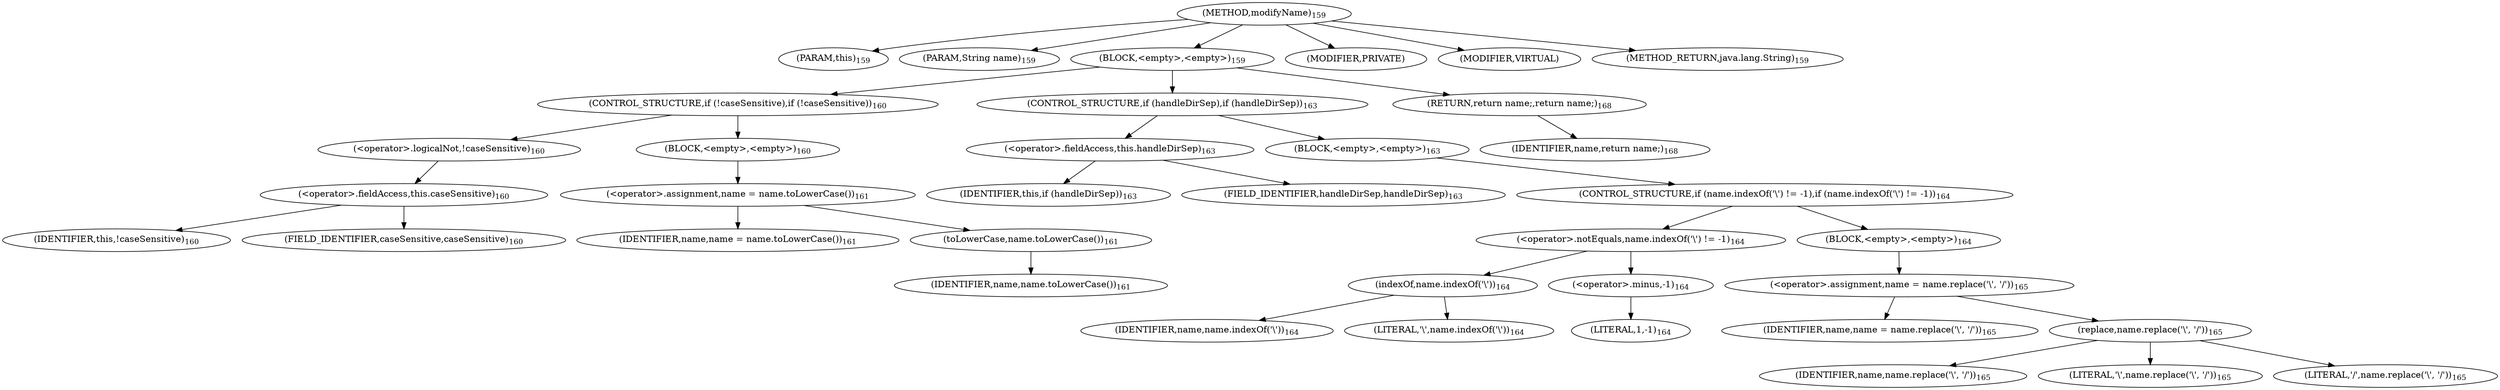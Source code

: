digraph "modifyName" {  
"247" [label = <(METHOD,modifyName)<SUB>159</SUB>> ]
"248" [label = <(PARAM,this)<SUB>159</SUB>> ]
"249" [label = <(PARAM,String name)<SUB>159</SUB>> ]
"250" [label = <(BLOCK,&lt;empty&gt;,&lt;empty&gt;)<SUB>159</SUB>> ]
"251" [label = <(CONTROL_STRUCTURE,if (!caseSensitive),if (!caseSensitive))<SUB>160</SUB>> ]
"252" [label = <(&lt;operator&gt;.logicalNot,!caseSensitive)<SUB>160</SUB>> ]
"253" [label = <(&lt;operator&gt;.fieldAccess,this.caseSensitive)<SUB>160</SUB>> ]
"254" [label = <(IDENTIFIER,this,!caseSensitive)<SUB>160</SUB>> ]
"255" [label = <(FIELD_IDENTIFIER,caseSensitive,caseSensitive)<SUB>160</SUB>> ]
"256" [label = <(BLOCK,&lt;empty&gt;,&lt;empty&gt;)<SUB>160</SUB>> ]
"257" [label = <(&lt;operator&gt;.assignment,name = name.toLowerCase())<SUB>161</SUB>> ]
"258" [label = <(IDENTIFIER,name,name = name.toLowerCase())<SUB>161</SUB>> ]
"259" [label = <(toLowerCase,name.toLowerCase())<SUB>161</SUB>> ]
"260" [label = <(IDENTIFIER,name,name.toLowerCase())<SUB>161</SUB>> ]
"261" [label = <(CONTROL_STRUCTURE,if (handleDirSep),if (handleDirSep))<SUB>163</SUB>> ]
"262" [label = <(&lt;operator&gt;.fieldAccess,this.handleDirSep)<SUB>163</SUB>> ]
"263" [label = <(IDENTIFIER,this,if (handleDirSep))<SUB>163</SUB>> ]
"264" [label = <(FIELD_IDENTIFIER,handleDirSep,handleDirSep)<SUB>163</SUB>> ]
"265" [label = <(BLOCK,&lt;empty&gt;,&lt;empty&gt;)<SUB>163</SUB>> ]
"266" [label = <(CONTROL_STRUCTURE,if (name.indexOf('\\') != -1),if (name.indexOf('\\') != -1))<SUB>164</SUB>> ]
"267" [label = <(&lt;operator&gt;.notEquals,name.indexOf('\\') != -1)<SUB>164</SUB>> ]
"268" [label = <(indexOf,name.indexOf('\\'))<SUB>164</SUB>> ]
"269" [label = <(IDENTIFIER,name,name.indexOf('\\'))<SUB>164</SUB>> ]
"270" [label = <(LITERAL,'\\',name.indexOf('\\'))<SUB>164</SUB>> ]
"271" [label = <(&lt;operator&gt;.minus,-1)<SUB>164</SUB>> ]
"272" [label = <(LITERAL,1,-1)<SUB>164</SUB>> ]
"273" [label = <(BLOCK,&lt;empty&gt;,&lt;empty&gt;)<SUB>164</SUB>> ]
"274" [label = <(&lt;operator&gt;.assignment,name = name.replace('\\', '/'))<SUB>165</SUB>> ]
"275" [label = <(IDENTIFIER,name,name = name.replace('\\', '/'))<SUB>165</SUB>> ]
"276" [label = <(replace,name.replace('\\', '/'))<SUB>165</SUB>> ]
"277" [label = <(IDENTIFIER,name,name.replace('\\', '/'))<SUB>165</SUB>> ]
"278" [label = <(LITERAL,'\\',name.replace('\\', '/'))<SUB>165</SUB>> ]
"279" [label = <(LITERAL,'/',name.replace('\\', '/'))<SUB>165</SUB>> ]
"280" [label = <(RETURN,return name;,return name;)<SUB>168</SUB>> ]
"281" [label = <(IDENTIFIER,name,return name;)<SUB>168</SUB>> ]
"282" [label = <(MODIFIER,PRIVATE)> ]
"283" [label = <(MODIFIER,VIRTUAL)> ]
"284" [label = <(METHOD_RETURN,java.lang.String)<SUB>159</SUB>> ]
  "247" -> "248" 
  "247" -> "249" 
  "247" -> "250" 
  "247" -> "282" 
  "247" -> "283" 
  "247" -> "284" 
  "250" -> "251" 
  "250" -> "261" 
  "250" -> "280" 
  "251" -> "252" 
  "251" -> "256" 
  "252" -> "253" 
  "253" -> "254" 
  "253" -> "255" 
  "256" -> "257" 
  "257" -> "258" 
  "257" -> "259" 
  "259" -> "260" 
  "261" -> "262" 
  "261" -> "265" 
  "262" -> "263" 
  "262" -> "264" 
  "265" -> "266" 
  "266" -> "267" 
  "266" -> "273" 
  "267" -> "268" 
  "267" -> "271" 
  "268" -> "269" 
  "268" -> "270" 
  "271" -> "272" 
  "273" -> "274" 
  "274" -> "275" 
  "274" -> "276" 
  "276" -> "277" 
  "276" -> "278" 
  "276" -> "279" 
  "280" -> "281" 
}
